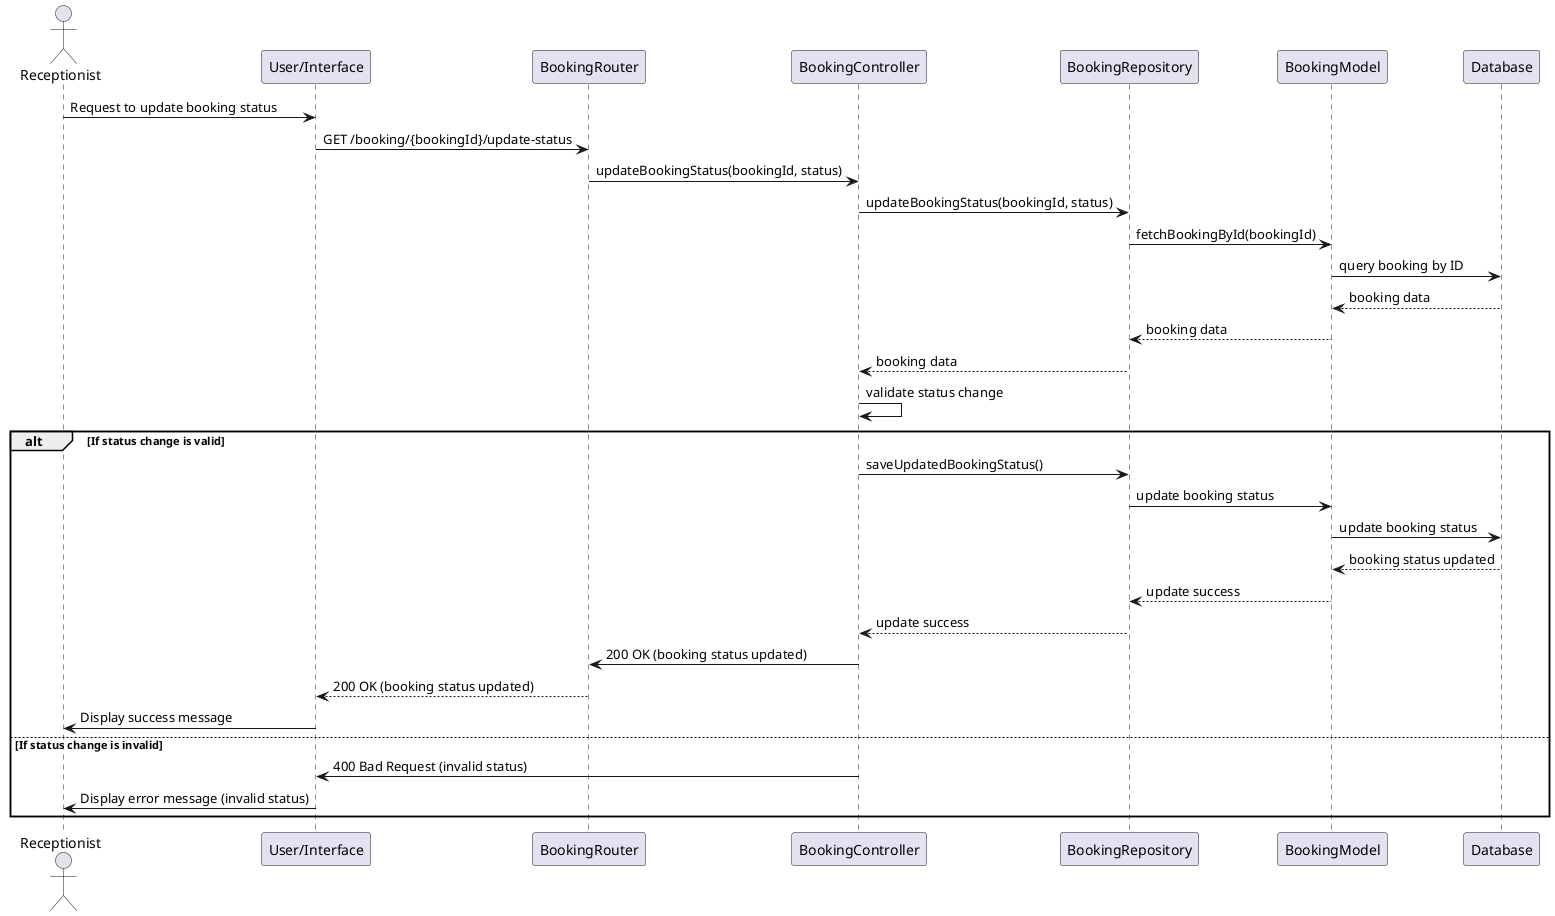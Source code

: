 @startuml
actor Receptionist
participant "User/Interface" as UI
participant "BookingRouter" as Router
participant "BookingController" as Controller
participant "BookingRepository" as Repository
participant "BookingModel" as BookingModel
participant "Database" as DB

Receptionist -> UI: Request to update booking status
UI -> Router: GET /booking/{bookingId}/update-status
Router -> Controller: updateBookingStatus(bookingId, status)
Controller -> Repository: updateBookingStatus(bookingId, status)

Repository -> BookingModel: fetchBookingById(bookingId)
BookingModel -> DB: query booking by ID
DB --> BookingModel: booking data
BookingModel --> Repository: booking data
Repository --> Controller: booking data

Controller -> Controller: validate status change
alt If status change is valid
    Controller -> Repository: saveUpdatedBookingStatus()
    Repository -> BookingModel: update booking status
    BookingModel -> DB: update booking status
    DB --> BookingModel: booking status updated
    BookingModel --> Repository: update success
    Repository --> Controller: update success
    Controller -> Router: 200 OK (booking status updated)
    Router --> UI: 200 OK (booking status updated)
    UI -> Receptionist: Display success message
else If status change is invalid
    Controller -> UI: 400 Bad Request (invalid status)
    UI -> Receptionist: Display error message (invalid status)
end
@enduml

